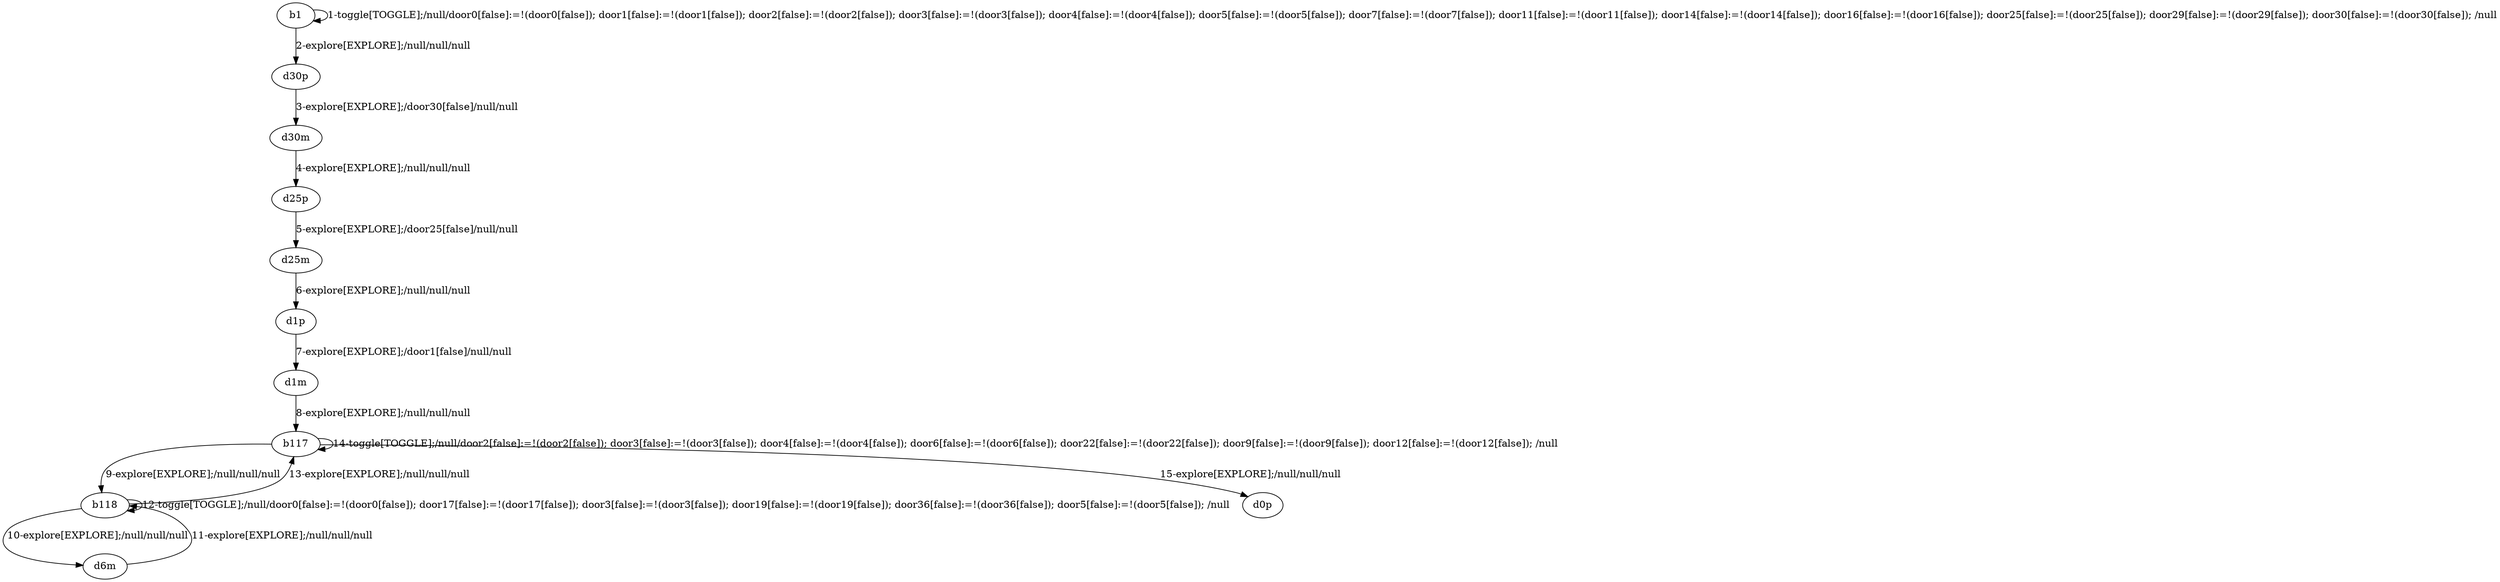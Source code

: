 # Total number of goals covered by this test: 1
# b117 --> b118

digraph g {
"b1" -> "b1" [label = "1-toggle[TOGGLE];/null/door0[false]:=!(door0[false]); door1[false]:=!(door1[false]); door2[false]:=!(door2[false]); door3[false]:=!(door3[false]); door4[false]:=!(door4[false]); door5[false]:=!(door5[false]); door7[false]:=!(door7[false]); door11[false]:=!(door11[false]); door14[false]:=!(door14[false]); door16[false]:=!(door16[false]); door25[false]:=!(door25[false]); door29[false]:=!(door29[false]); door30[false]:=!(door30[false]); /null"];
"b1" -> "d30p" [label = "2-explore[EXPLORE];/null/null/null"];
"d30p" -> "d30m" [label = "3-explore[EXPLORE];/door30[false]/null/null"];
"d30m" -> "d25p" [label = "4-explore[EXPLORE];/null/null/null"];
"d25p" -> "d25m" [label = "5-explore[EXPLORE];/door25[false]/null/null"];
"d25m" -> "d1p" [label = "6-explore[EXPLORE];/null/null/null"];
"d1p" -> "d1m" [label = "7-explore[EXPLORE];/door1[false]/null/null"];
"d1m" -> "b117" [label = "8-explore[EXPLORE];/null/null/null"];
"b117" -> "b118" [label = "9-explore[EXPLORE];/null/null/null"];
"b118" -> "d6m" [label = "10-explore[EXPLORE];/null/null/null"];
"d6m" -> "b118" [label = "11-explore[EXPLORE];/null/null/null"];
"b118" -> "b118" [label = "12-toggle[TOGGLE];/null/door0[false]:=!(door0[false]); door17[false]:=!(door17[false]); door3[false]:=!(door3[false]); door19[false]:=!(door19[false]); door36[false]:=!(door36[false]); door5[false]:=!(door5[false]); /null"];
"b118" -> "b117" [label = "13-explore[EXPLORE];/null/null/null"];
"b117" -> "b117" [label = "14-toggle[TOGGLE];/null/door2[false]:=!(door2[false]); door3[false]:=!(door3[false]); door4[false]:=!(door4[false]); door6[false]:=!(door6[false]); door22[false]:=!(door22[false]); door9[false]:=!(door9[false]); door12[false]:=!(door12[false]); /null"];
"b117" -> "d0p" [label = "15-explore[EXPLORE];/null/null/null"];
}